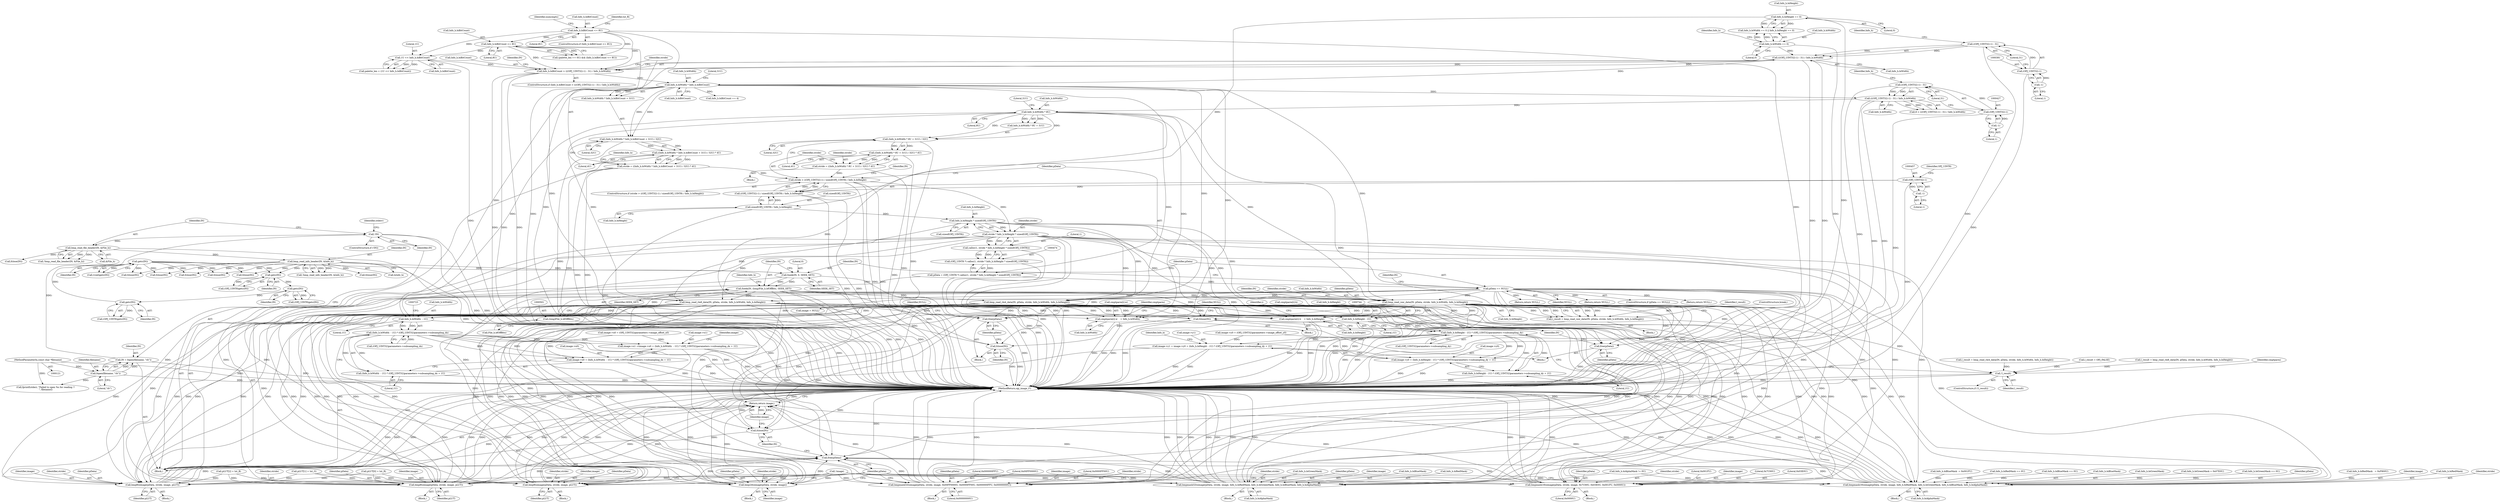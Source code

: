 digraph "0_openjpeg_da940424816e11d624362ce080bc026adffa26e8@API" {
"1000515" [label="(Call,bmp_read_raw_data(IN, pData, stride, Info_h.biWidth, Info_h.biHeight))"];
"1000498" [label="(Call,fseek(IN, (long)File_h.bfOffBits, SEEK_SET))"];
"1000494" [label="(Call,fseek(IN, 0, SEEK_SET))"];
"1000311" [label="(Call,getc(IN))"];
"1000307" [label="(Call,getc(IN))"];
"1000299" [label="(Call,getc(IN))"];
"1000291" [label="(Call,getc(IN))"];
"1000195" [label="(Call,bmp_read_info_header(IN, &Info_h))"];
"1000184" [label="(Call,bmp_read_file_header(IN, &File_h))"];
"1000173" [label="(Call,!IN)"];
"1000167" [label="(Call,IN = fopen(filename, \"rb\"))"];
"1000169" [label="(Call,fopen(filename, \"rb\"))"];
"1000122" [label="(MethodParameterIn,const char *filename)"];
"1000500" [label="(Call,(long)File_h.bfOffBits)"];
"1000486" [label="(Call,pData == NULL)"];
"1000471" [label="(Call,pData = (OPJ_UINT8 *) calloc(1, stride * Info_h.biHeight * sizeof(OPJ_UINT8)))"];
"1000473" [label="(Call,(OPJ_UINT8 *) calloc(1, stride * Info_h.biHeight * sizeof(OPJ_UINT8)))"];
"1000475" [label="(Call,calloc(1, stride * Info_h.biHeight * sizeof(OPJ_UINT8)))"];
"1000477" [label="(Call,stride * Info_h.biHeight * sizeof(OPJ_UINT8))"];
"1000453" [label="(Call,stride > ((OPJ_UINT32)-1) / sizeof(OPJ_UINT8) / Info_h.biHeight)"];
"1000393" [label="(Call,stride = ((Info_h.biWidth * Info_h.biBitCount + 31U) / 32U) * 4U)"];
"1000395" [label="(Call,((Info_h.biWidth * Info_h.biBitCount + 31U) / 32U) * 4U)"];
"1000396" [label="(Call,(Info_h.biWidth * Info_h.biBitCount + 31U) / 32U)"];
"1000398" [label="(Call,Info_h.biWidth * Info_h.biBitCount)"];
"1000378" [label="(Call,(((OPJ_UINT32)-1) - 31) / Info_h.biWidth)"];
"1000379" [label="(Call,((OPJ_UINT32)-1) - 31)"];
"1000380" [label="(Call,(OPJ_UINT32)-1)"];
"1000382" [label="(Call,-1)"];
"1000358" [label="(Call,Info_h.biWidth == 0)"];
"1000374" [label="(Call,Info_h.biBitCount > (((OPJ_UINT32)-1) - 31) / Info_h.biWidth)"];
"1000253" [label="(Call,1U << Info_h.biBitCount)"];
"1000205" [label="(Call,Info_h.biBitCount <= 8U)"];
"1000245" [label="(Call,Info_h.biBitCount <= 8U)"];
"1000439" [label="(Call,stride = ((Info_h.biWidth * 8U + 31U) / 32U) * 4U)"];
"1000441" [label="(Call,((Info_h.biWidth * 8U + 31U) / 32U) * 4U)"];
"1000442" [label="(Call,(Info_h.biWidth * 8U + 31U) / 32U)"];
"1000444" [label="(Call,Info_h.biWidth * 8U)"];
"1000424" [label="(Call,(((OPJ_UINT32)-1) - 31) / Info_h.biWidth)"];
"1000425" [label="(Call,((OPJ_UINT32)-1) - 31)"];
"1000426" [label="(Call,(OPJ_UINT32)-1)"];
"1000428" [label="(Call,-1)"];
"1000455" [label="(Call,((OPJ_UINT32)-1) / sizeof(OPJ_UINT8) / Info_h.biHeight)"];
"1000456" [label="(Call,(OPJ_UINT32)-1)"];
"1000458" [label="(Call,-1)"];
"1000460" [label="(Call,sizeof(OPJ_UINT8) / Info_h.biHeight)"];
"1000363" [label="(Call,Info_h.biHeight == 0)"];
"1000479" [label="(Call,Info_h.biHeight * sizeof(OPJ_UINT8))"];
"1000513" [label="(Call,l_result = bmp_read_raw_data(IN, pData, stride, Info_h.biWidth, Info_h.biHeight))"];
"1000563" [label="(Call,!l_result)"];
"1000566" [label="(Call,free(pData))"];
"1000568" [label="(Call,fclose(IN))"];
"1000633" [label="(Call,cmptparm[i].w    = Info_h.biWidth)"];
"1000642" [label="(Call,cmptparm[i].h    = Info_h.biHeight)"];
"1000669" [label="(Call,fclose(IN))"];
"1000671" [label="(Call,free(pData))"];
"1000717" [label="(Call,Info_h.biWidth  - 1U)"];
"1000716" [label="(Call,(Info_h.biWidth  - 1U) * (OPJ_UINT32)parameters->subsampling_dx)"];
"1000707" [label="(Call,image->x1 =\timage->x0 + (Info_h.biWidth  - 1U) * (OPJ_UINT32)parameters->subsampling_dx + 1U)"];
"1000711" [label="(Call,image->x0 + (Info_h.biWidth  - 1U) * (OPJ_UINT32)parameters->subsampling_dx + 1U)"];
"1000715" [label="(Call,(Info_h.biWidth  - 1U) * (OPJ_UINT32)parameters->subsampling_dx + 1U)"];
"1000738" [label="(Call,Info_h.biHeight - 1U)"];
"1000737" [label="(Call,(Info_h.biHeight - 1U) * (OPJ_UINT32)parameters->subsampling_dy)"];
"1000728" [label="(Call,image->y1 = image->y0 + (Info_h.biHeight - 1U) * (OPJ_UINT32)parameters->subsampling_dy + 1U)"];
"1000732" [label="(Call,image->y0 + (Info_h.biHeight - 1U) * (OPJ_UINT32)parameters->subsampling_dy + 1U)"];
"1000736" [label="(Call,(Info_h.biHeight - 1U) * (OPJ_UINT32)parameters->subsampling_dy + 1U)"];
"1000762" [label="(Call,bmp24toimage(pData, stride, image))"];
"1000974" [label="(Call,free(pData))"];
"1000978" [label="(Return,return image;)"];
"1000780" [label="(Call,bmp8toimage(pData, stride, image, pLUT))"];
"1000799" [label="(Call,bmp8toimage(pData, stride, image, pLUT))"];
"1000818" [label="(Call,bmp8toimage(pData, stride, image, pLUT))"];
"1000837" [label="(Call,bmpmask32toimage(pData, stride, image, 0x00FF0000U, 0x0000FF00U, 0x000000FFU, 0x00000000U))"];
"1000859" [label="(Call,bmpmask32toimage(pData, stride, image, Info_h.biRedMask, Info_h.biGreenMask, Info_h.biBlueMask, Info_h.biAlphaMask))"];
"1000889" [label="(Call,bmpmask16toimage(pData, stride, image, 0x7C00U, 0x03E0U, 0x001FU, 0x0000U))"];
"1000945" [label="(Call,bmpmask16toimage(pData, stride, image, Info_h.biRedMask, Info_h.biGreenMask, Info_h.biBlueMask, Info_h.biAlphaMask))"];
"1000976" [label="(Call,fclose(IN))"];
"1000779" [label="(Block,)"];
"1000183" [label="(Call,!bmp_read_file_header(IN, &File_h))"];
"1000742" [label="(Literal,1U)"];
"1000172" [label="(ControlStructure,if (!IN))"];
"1000174" [label="(Identifier,IN)"];
"1000645" [label="(Identifier,cmptparm)"];
"1000309" [label="(Call,(void)getc(IN))"];
"1000568" [label="(Call,fclose(IN))"];
"1000194" [label="(Call,!bmp_read_info_header(IN, &Info_h))"];
"1000412" [label="(Identifier,Info_h)"];
"1000780" [label="(Call,bmp8toimage(pData, stride, image, pLUT))"];
"1000369" [label="(Call,fclose(IN))"];
"1000255" [label="(Call,Info_h.biBitCount)"];
"1000339" [label="(Identifier,numcmpts)"];
"1000541" [label="(Call,l_result = bmp_read_rle4_data(IN, pData, stride, Info_h.biWidth, Info_h.biHeight))"];
"1000977" [label="(Identifier,IN)"];
"1000913" [label="(Call,Info_h.biRedMask == 0U)"];
"1000307" [label="(Call,getc(IN))"];
"1000246" [label="(Call,Info_h.biBitCount)"];
"1000499" [label="(Identifier,IN)"];
"1000732" [label="(Call,image->y0 + (Info_h.biHeight - 1U) * (OPJ_UINT32)parameters->subsampling_dy + 1U)"];
"1000728" [label="(Call,image->y1 = image->y0 + (Info_h.biHeight - 1U) * (OPJ_UINT32)parameters->subsampling_dy + 1U)"];
"1000495" [label="(Identifier,IN)"];
"1000448" [label="(Literal,8U)"];
"1000488" [label="(Identifier,NULL)"];
"1000782" [label="(Identifier,stride)"];
"1000406" [label="(Literal,32U)"];
"1000801" [label="(Identifier,stride)"];
"1000563" [label="(Call,!l_result)"];
"1000515" [label="(Call,bmp_read_raw_data(IN, pData, stride, Info_h.biWidth, Info_h.biHeight))"];
"1000890" [label="(Identifier,pData)"];
"1000924" [label="(Call,Info_h.biBlueMask == 0U)"];
"1000386" [label="(Identifier,Info_h)"];
"1000168" [label="(Identifier,IN)"];
"1000858" [label="(Block,)"];
"1000444" [label="(Call,Info_h.biWidth * 8U)"];
"1000711" [label="(Call,image->x0 + (Info_h.biWidth  - 1U) * (OPJ_UINT32)parameters->subsampling_dx + 1U)"];
"1000910" [label="(Block,)"];
"1000861" [label="(Identifier,stride)"];
"1000462" [label="(Identifier,OPJ_UINT8)"];
"1000443" [label="(Call,Info_h.biWidth * 8U + 31U)"];
"1000186" [label="(Call,&File_h)"];
"1000689" [label="(Call,image->x0 = (OPJ_UINT32)parameters->image_offset_x0)"];
"1000176" [label="(Call,fprintf(stderr, \"Failed to open %s for reading !!\n\", filename))"];
"1000359" [label="(Call,Info_h.biWidth)"];
"1000838" [label="(Identifier,pData)"];
"1000570" [label="(Return,return NULL;)"];
"1000836" [label="(Block,)"];
"1000753" [label="(Identifier,Info_h)"];
"1000367" [label="(Literal,0)"];
"1000955" [label="(Call,Info_h.biBlueMask)"];
"1000974" [label="(Call,free(pData))"];
"1000196" [label="(Identifier,IN)"];
"1000249" [label="(Literal,8U)"];
"1000467" [label="(Call,fclose(IN))"];
"1000566" [label="(Call,free(pData))"];
"1000124" [label="(Block,)"];
"1000891" [label="(Identifier,stride)"];
"1000430" [label="(Literal,31)"];
"1000707" [label="(Call,image->x1 =\timage->x0 + (Info_h.biWidth  - 1U) * (OPJ_UINT32)parameters->subsampling_dx + 1U)"];
"1000442" [label="(Call,(Info_h.biWidth * 8U + 31U) / 32U)"];
"1000424" [label="(Call,(((OPJ_UINT32)-1) - 31) / Info_h.biWidth)"];
"1000762" [label="(Call,bmp24toimage(pData, stride, image))"];
"1000397" [label="(Call,Info_h.biWidth * Info_h.biBitCount + 31U)"];
"1000456" [label="(Call,(OPJ_UINT32)-1)"];
"1000818" [label="(Call,bmp8toimage(pData, stride, image, pLUT))"];
"1000761" [label="(Block,)"];
"1000571" [label="(Identifier,NULL)"];
"1000516" [label="(Identifier,IN)"];
"1000384" [label="(Literal,31)"];
"1000952" [label="(Call,Info_h.biGreenMask)"];
"1000440" [label="(Identifier,stride)"];
"1000718" [label="(Call,Info_h.biWidth)"];
"1000200" [label="(Call,fclose(IN))"];
"1000975" [label="(Identifier,pData)"];
"1000562" [label="(ControlStructure,if (!l_result))"];
"1000410" [label="(Call,Info_h.biBitCount == 4)"];
"1000508" [label="(Identifier,Info_h)"];
"1000122" [label="(MethodParameterIn,const char *filename)"];
"1000483" [label="(Call,sizeof(OPJ_UINT8))"];
"1000477" [label="(Call,stride * Info_h.biHeight * sizeof(OPJ_UINT8))"];
"1000748" [label="(Literal,1U)"];
"1000522" [label="(Call,Info_h.biHeight)"];
"1000197" [label="(Call,&Info_h)"];
"1000965" [label="(Call,image = NULL)"];
"1000666" [label="(Call,!image)"];
"1000379" [label="(Call,((OPJ_UINT32)-1) - 31)"];
"1000945" [label="(Call,bmpmask16toimage(pData, stride, image, Info_h.biRedMask, Info_h.biGreenMask, Info_h.biBlueMask, Info_h.biAlphaMask))"];
"1000491" [label="(Identifier,IN)"];
"1000980" [label="(MethodReturn,opj_image_t*)"];
"1000472" [label="(Identifier,pData)"];
"1000494" [label="(Call,fseek(IN, 0, SEEK_SET))"];
"1000312" [label="(Identifier,IN)"];
"1000478" [label="(Identifier,stride)"];
"1000452" [label="(ControlStructure,if (stride > ((OPJ_UINT32)-1) / sizeof(OPJ_UINT8) / Info_h.biHeight))"];
"1000518" [label="(Identifier,stride)"];
"1000171" [label="(Literal,\"rb\")"];
"1000380" [label="(Call,(OPJ_UINT32)-1)"];
"1000363" [label="(Call,Info_h.biHeight == 0)"];
"1000162" [label="(Call,pLUT[2] = lut_B)"];
"1000519" [label="(Call,Info_h.biWidth)"];
"1000485" [label="(ControlStructure,if (pData == NULL))"];
"1000866" [label="(Call,Info_h.biGreenMask)"];
"1000502" [label="(Call,File_h.bfOffBits)"];
"1000935" [label="(Call,Info_h.biGreenMask = 0x07E0U)"];
"1000783" [label="(Identifier,image)"];
"1000375" [label="(Call,Info_h.biBitCount)"];
"1000958" [label="(Call,Info_h.biAlphaMask)"];
"1000729" [label="(Call,image->y1)"];
"1000860" [label="(Identifier,pData)"];
"1000390" [label="(Identifier,IN)"];
"1000396" [label="(Call,(Info_h.biWidth * Info_h.biBitCount + 31U) / 32U)"];
"1000206" [label="(Call,Info_h.biBitCount)"];
"1000784" [label="(Identifier,pLUT)"];
"1000393" [label="(Call,stride = ((Info_h.biWidth * Info_h.biBitCount + 31U) / 32U) * 4U)"];
"1000821" [label="(Identifier,image)"];
"1000455" [label="(Call,((OPJ_UINT32)-1) / sizeof(OPJ_UINT8) / Info_h.biHeight)"];
"1000844" [label="(Literal,0x00000000U)"];
"1000460" [label="(Call,sizeof(OPJ_UINT8) / Info_h.biHeight)"];
"1000588" [label="(Identifier,i)"];
"1000896" [label="(Literal,0x0000U)"];
"1000475" [label="(Call,calloc(1, stride * Info_h.biHeight * sizeof(OPJ_UINT8)))"];
"1000919" [label="(Call,Info_h.biGreenMask == 0U)"];
"1000451" [label="(Literal,4U)"];
"1000716" [label="(Call,(Info_h.biWidth  - 1U) * (OPJ_UINT32)parameters->subsampling_dx)"];
"1000764" [label="(Identifier,stride)"];
"1000736" [label="(Call,(Info_h.biHeight - 1U) * (OPJ_UINT32)parameters->subsampling_dy + 1U)"];
"1000487" [label="(Identifier,pData)"];
"1000765" [label="(Identifier,image)"];
"1000402" [label="(Call,Info_h.biBitCount)"];
"1000479" [label="(Call,Info_h.biHeight * sizeof(OPJ_UINT8))"];
"1000374" [label="(Call,Info_h.biBitCount > (((OPJ_UINT32)-1) - 31) / Info_h.biWidth)"];
"1000589" [label="(Block,)"];
"1000843" [label="(Literal,0x000000FFU)"];
"1000862" [label="(Identifier,image)"];
"1000292" [label="(Identifier,IN)"];
"1000895" [label="(Literal,0x001FU)"];
"1000445" [label="(Call,Info_h.biWidth)"];
"1000480" [label="(Call,Info_h.biHeight)"];
"1000672" [label="(Identifier,pData)"];
"1000841" [label="(Literal,0x00FF0000U)"];
"1000169" [label="(Call,fopen(filename, \"rb\"))"];
"1000394" [label="(Identifier,stride)"];
"1000185" [label="(Identifier,IN)"];
"1000840" [label="(Identifier,image)"];
"1000763" [label="(Identifier,pData)"];
"1000431" [label="(Call,Info_h.biWidth)"];
"1000708" [label="(Call,image->x1)"];
"1000435" [label="(Call,fclose(IN))"];
"1000498" [label="(Call,fseek(IN, (long)File_h.bfOffBits, SEEK_SET))"];
"1000803" [label="(Identifier,pLUT)"];
"1000820" [label="(Identifier,stride)"];
"1000289" [label="(Call,(OPJ_UINT8)getc(IN))"];
"1000373" [label="(ControlStructure,if (Info_h.biBitCount > (((OPJ_UINT32)-1) - 31) / Info_h.biWidth))"];
"1000733" [label="(Call,image->y0)"];
"1000500" [label="(Call,(long)File_h.bfOffBits)"];
"1000425" [label="(Call,((OPJ_UINT32)-1) - 31)"];
"1000426" [label="(Call,(OPJ_UINT32)-1)"];
"1000458" [label="(Call,-1)"];
"1000205" [label="(Call,Info_h.biBitCount <= 8U)"];
"1000668" [label="(Block,)"];
"1000441" [label="(Call,((Info_h.biWidth * 8U + 31U) / 32U) * 4U)"];
"1000639" [label="(Call,Info_h.biWidth)"];
"1000892" [label="(Identifier,image)"];
"1000869" [label="(Call,Info_h.biBlueMask)"];
"1000449" [label="(Literal,31U)"];
"1000177" [label="(Identifier,stderr)"];
"1000737" [label="(Call,(Info_h.biHeight - 1U) * (OPJ_UINT32)parameters->subsampling_dy)"];
"1000529" [label="(Call,bmp_read_rle8_data(IN, pData, stride, Info_h.biWidth, Info_h.biHeight))"];
"1000670" [label="(Identifier,IN)"];
"1000802" [label="(Identifier,image)"];
"1000819" [label="(Identifier,pData)"];
"1000669" [label="(Call,fclose(IN))"];
"1000564" [label="(Identifier,l_result)"];
"1000514" [label="(Identifier,l_result)"];
"1000946" [label="(Identifier,pData)"];
"1000195" [label="(Call,bmp_read_info_header(IN, &Info_h))"];
"1000505" [label="(Identifier,SEEK_SET)"];
"1000429" [label="(Literal,1)"];
"1000888" [label="(Block,)"];
"1000799" [label="(Call,bmp8toimage(pData, stride, image, pLUT))"];
"1000378" [label="(Call,(((OPJ_UINT32)-1) - 31) / Info_h.biWidth)"];
"1000241" [label="(Call,(palette_len == 0U) && (Info_h.biBitCount <= 8U))"];
"1000476" [label="(Literal,1)"];
"1000428" [label="(Call,-1)"];
"1000712" [label="(Call,image->x0)"];
"1000405" [label="(Literal,31U)"];
"1000253" [label="(Call,1U << Info_h.biBitCount)"];
"1000800" [label="(Identifier,pData)"];
"1000721" [label="(Literal,1U)"];
"1000842" [label="(Literal,0x0000FF00U)"];
"1000674" [label="(Identifier,NULL)"];
"1000930" [label="(Call,Info_h.biRedMask   = 0xF800U)"];
"1000633" [label="(Call,cmptparm[i].w    = Info_h.biWidth)"];
"1000517" [label="(Identifier,pData)"];
"1000245" [label="(Call,Info_h.biBitCount <= 8U)"];
"1000673" [label="(Return,return NULL;)"];
"1000357" [label="(Call,Info_h.biWidth == 0 || Info_h.biHeight == 0)"];
"1000308" [label="(Identifier,IN)"];
"1000170" [label="(Identifier,filename)"];
"1000299" [label="(Call,getc(IN))"];
"1000450" [label="(Literal,32U)"];
"1000822" [label="(Identifier,pLUT)"];
"1000157" [label="(Call,pLUT[1] = lut_G)"];
"1000859" [label="(Call,bmpmask32toimage(pData, stride, image, Info_h.biRedMask, Info_h.biGreenMask, Info_h.biBlueMask, Info_h.biAlphaMask))"];
"1000297" [label="(Call,(OPJ_UINT8)getc(IN))"];
"1000439" [label="(Call,stride = ((Info_h.biWidth * 8U + 31U) / 32U) * 4U)"];
"1000717" [label="(Call,Info_h.biWidth  - 1U)"];
"1000698" [label="(Call,image->y0 = (OPJ_UINT32)parameters->image_offset_y0)"];
"1000492" [label="(Return,return NULL;)"];
"1000463" [label="(Call,Info_h.biHeight)"];
"1000722" [label="(Call,(OPJ_UINT32)parameters->subsampling_dx)"];
"1000209" [label="(Literal,8U)"];
"1000525" [label="(ControlStructure,break;)"];
"1000727" [label="(Literal,1U)"];
"1000311" [label="(Call,getc(IN))"];
"1000382" [label="(Call,-1)"];
"1000558" [label="(Call,l_result = OPJ_FALSE)"];
"1000642" [label="(Call,cmptparm[i].h    = Info_h.biHeight)"];
"1000738" [label="(Call,Info_h.biHeight - 1U)"];
"1000291" [label="(Call,getc(IN))"];
"1000893" [label="(Literal,0x7C00U)"];
"1000543" [label="(Call,bmp_read_rle4_data(IN, pData, stride, Info_h.biWidth, Info_h.biHeight))"];
"1000468" [label="(Identifier,IN)"];
"1000422" [label="(Call,8 > (((OPJ_UINT32)-1) - 31) / Info_h.biWidth)"];
"1000527" [label="(Call,l_result = bmp_read_rle8_data(IN, pData, stride, Info_h.biWidth, Info_h.biHeight))"];
"1000398" [label="(Call,Info_h.biWidth * Info_h.biBitCount)"];
"1000978" [label="(Return,return image;)"];
"1000743" [label="(Call,(OPJ_UINT32)parameters->subsampling_dy)"];
"1000364" [label="(Call,Info_h.biHeight)"];
"1000565" [label="(Block,)"];
"1000817" [label="(Block,)"];
"1000948" [label="(Identifier,image)"];
"1000569" [label="(Identifier,IN)"];
"1000471" [label="(Call,pData = (OPJ_UINT8 *) calloc(1, stride * Info_h.biHeight * sizeof(OPJ_UINT8)))"];
"1000407" [label="(Literal,4U)"];
"1000383" [label="(Literal,1)"];
"1000839" [label="(Identifier,stride)"];
"1000949" [label="(Call,Info_h.biRedMask)"];
"1000214" [label="(Identifier,lut_R)"];
"1000348" [label="(Call,Info_h.biAlphaMask != 0U)"];
"1000454" [label="(Identifier,stride)"];
"1000567" [label="(Identifier,pData)"];
"1000715" [label="(Call,(Info_h.biWidth  - 1U) * (OPJ_UINT32)parameters->subsampling_dx + 1U)"];
"1000513" [label="(Call,l_result = bmp_read_raw_data(IN, pData, stride, Info_h.biWidth, Info_h.biHeight))"];
"1000575" [label="(Identifier,cmptparm)"];
"1000251" [label="(Call,palette_len = (1U << Info_h.biBitCount))"];
"1000254" [label="(Literal,1U)"];
"1000798" [label="(Block,)"];
"1000634" [label="(Call,cmptparm[i].w)"];
"1000432" [label="(Identifier,Info_h)"];
"1000459" [label="(Literal,1)"];
"1000496" [label="(Literal,0)"];
"1000894" [label="(Literal,0x03E0U)"];
"1000453" [label="(Call,stride > ((OPJ_UINT32)-1) / sizeof(OPJ_UINT8) / Info_h.biHeight)"];
"1000399" [label="(Call,Info_h.biWidth)"];
"1000486" [label="(Call,pData == NULL)"];
"1000189" [label="(Call,fclose(IN))"];
"1000362" [label="(Literal,0)"];
"1000979" [label="(Identifier,image)"];
"1000420" [label="(Block,)"];
"1000781" [label="(Identifier,pData)"];
"1000497" [label="(Identifier,SEEK_SET)"];
"1000385" [label="(Call,Info_h.biWidth)"];
"1000173" [label="(Call,!IN)"];
"1000152" [label="(Call,pLUT[0] = lut_R)"];
"1000490" [label="(Call,fclose(IN))"];
"1000643" [label="(Call,cmptparm[i].h)"];
"1000872" [label="(Call,Info_h.biAlphaMask)"];
"1000889" [label="(Call,bmpmask16toimage(pData, stride, image, 0x7C00U, 0x03E0U, 0x001FU, 0x0000U))"];
"1000358" [label="(Call,Info_h.biWidth == 0)"];
"1000305" [label="(Call,(OPJ_UINT8)getc(IN))"];
"1000837" [label="(Call,bmpmask32toimage(pData, stride, image, 0x00FF0000U, 0x0000FF00U, 0x000000FFU, 0x00000000U))"];
"1000300" [label="(Identifier,IN)"];
"1000648" [label="(Call,Info_h.biHeight)"];
"1000739" [label="(Call,Info_h.biHeight)"];
"1000671" [label="(Call,free(pData))"];
"1000947" [label="(Identifier,stride)"];
"1000730" [label="(Identifier,image)"];
"1000940" [label="(Call,Info_h.biBlueMask  = 0x001FU)"];
"1000389" [label="(Call,fclose(IN))"];
"1000473" [label="(Call,(OPJ_UINT8 *) calloc(1, stride * Info_h.biHeight * sizeof(OPJ_UINT8)))"];
"1000510" [label="(Block,)"];
"1000863" [label="(Call,Info_h.biRedMask)"];
"1000461" [label="(Call,sizeof(OPJ_UINT8))"];
"1000976" [label="(Call,fclose(IN))"];
"1000365" [label="(Identifier,Info_h)"];
"1000204" [label="(ControlStructure,if (Info_h.biBitCount <= 8U))"];
"1000167" [label="(Call,IN = fopen(filename, \"rb\"))"];
"1000395" [label="(Call,((Info_h.biWidth * Info_h.biBitCount + 31U) / 32U) * 4U)"];
"1000184" [label="(Call,bmp_read_file_header(IN, &File_h))"];
"1000515" -> "1000513"  [label="AST: "];
"1000515" -> "1000522"  [label="CFG: "];
"1000516" -> "1000515"  [label="AST: "];
"1000517" -> "1000515"  [label="AST: "];
"1000518" -> "1000515"  [label="AST: "];
"1000519" -> "1000515"  [label="AST: "];
"1000522" -> "1000515"  [label="AST: "];
"1000513" -> "1000515"  [label="CFG: "];
"1000515" -> "1000980"  [label="DDG: "];
"1000515" -> "1000980"  [label="DDG: "];
"1000515" -> "1000980"  [label="DDG: "];
"1000515" -> "1000513"  [label="DDG: "];
"1000515" -> "1000513"  [label="DDG: "];
"1000515" -> "1000513"  [label="DDG: "];
"1000515" -> "1000513"  [label="DDG: "];
"1000515" -> "1000513"  [label="DDG: "];
"1000498" -> "1000515"  [label="DDG: "];
"1000486" -> "1000515"  [label="DDG: "];
"1000477" -> "1000515"  [label="DDG: "];
"1000444" -> "1000515"  [label="DDG: "];
"1000398" -> "1000515"  [label="DDG: "];
"1000479" -> "1000515"  [label="DDG: "];
"1000515" -> "1000566"  [label="DDG: "];
"1000515" -> "1000568"  [label="DDG: "];
"1000515" -> "1000633"  [label="DDG: "];
"1000515" -> "1000642"  [label="DDG: "];
"1000515" -> "1000669"  [label="DDG: "];
"1000515" -> "1000671"  [label="DDG: "];
"1000515" -> "1000717"  [label="DDG: "];
"1000515" -> "1000738"  [label="DDG: "];
"1000515" -> "1000762"  [label="DDG: "];
"1000515" -> "1000762"  [label="DDG: "];
"1000515" -> "1000780"  [label="DDG: "];
"1000515" -> "1000780"  [label="DDG: "];
"1000515" -> "1000799"  [label="DDG: "];
"1000515" -> "1000799"  [label="DDG: "];
"1000515" -> "1000818"  [label="DDG: "];
"1000515" -> "1000818"  [label="DDG: "];
"1000515" -> "1000837"  [label="DDG: "];
"1000515" -> "1000837"  [label="DDG: "];
"1000515" -> "1000859"  [label="DDG: "];
"1000515" -> "1000859"  [label="DDG: "];
"1000515" -> "1000889"  [label="DDG: "];
"1000515" -> "1000889"  [label="DDG: "];
"1000515" -> "1000945"  [label="DDG: "];
"1000515" -> "1000945"  [label="DDG: "];
"1000515" -> "1000974"  [label="DDG: "];
"1000515" -> "1000976"  [label="DDG: "];
"1000498" -> "1000124"  [label="AST: "];
"1000498" -> "1000505"  [label="CFG: "];
"1000499" -> "1000498"  [label="AST: "];
"1000500" -> "1000498"  [label="AST: "];
"1000505" -> "1000498"  [label="AST: "];
"1000508" -> "1000498"  [label="CFG: "];
"1000498" -> "1000980"  [label="DDG: "];
"1000498" -> "1000980"  [label="DDG: "];
"1000498" -> "1000980"  [label="DDG: "];
"1000494" -> "1000498"  [label="DDG: "];
"1000494" -> "1000498"  [label="DDG: "];
"1000500" -> "1000498"  [label="DDG: "];
"1000498" -> "1000529"  [label="DDG: "];
"1000498" -> "1000543"  [label="DDG: "];
"1000498" -> "1000568"  [label="DDG: "];
"1000498" -> "1000669"  [label="DDG: "];
"1000498" -> "1000976"  [label="DDG: "];
"1000494" -> "1000124"  [label="AST: "];
"1000494" -> "1000497"  [label="CFG: "];
"1000495" -> "1000494"  [label="AST: "];
"1000496" -> "1000494"  [label="AST: "];
"1000497" -> "1000494"  [label="AST: "];
"1000499" -> "1000494"  [label="CFG: "];
"1000494" -> "1000980"  [label="DDG: "];
"1000311" -> "1000494"  [label="DDG: "];
"1000195" -> "1000494"  [label="DDG: "];
"1000311" -> "1000309"  [label="AST: "];
"1000311" -> "1000312"  [label="CFG: "];
"1000312" -> "1000311"  [label="AST: "];
"1000309" -> "1000311"  [label="CFG: "];
"1000311" -> "1000291"  [label="DDG: "];
"1000311" -> "1000309"  [label="DDG: "];
"1000307" -> "1000311"  [label="DDG: "];
"1000311" -> "1000369"  [label="DDG: "];
"1000311" -> "1000389"  [label="DDG: "];
"1000311" -> "1000435"  [label="DDG: "];
"1000311" -> "1000467"  [label="DDG: "];
"1000311" -> "1000490"  [label="DDG: "];
"1000307" -> "1000305"  [label="AST: "];
"1000307" -> "1000308"  [label="CFG: "];
"1000308" -> "1000307"  [label="AST: "];
"1000305" -> "1000307"  [label="CFG: "];
"1000307" -> "1000305"  [label="DDG: "];
"1000299" -> "1000307"  [label="DDG: "];
"1000299" -> "1000297"  [label="AST: "];
"1000299" -> "1000300"  [label="CFG: "];
"1000300" -> "1000299"  [label="AST: "];
"1000297" -> "1000299"  [label="CFG: "];
"1000299" -> "1000297"  [label="DDG: "];
"1000291" -> "1000299"  [label="DDG: "];
"1000291" -> "1000289"  [label="AST: "];
"1000291" -> "1000292"  [label="CFG: "];
"1000292" -> "1000291"  [label="AST: "];
"1000289" -> "1000291"  [label="CFG: "];
"1000291" -> "1000289"  [label="DDG: "];
"1000195" -> "1000291"  [label="DDG: "];
"1000195" -> "1000194"  [label="AST: "];
"1000195" -> "1000197"  [label="CFG: "];
"1000196" -> "1000195"  [label="AST: "];
"1000197" -> "1000195"  [label="AST: "];
"1000194" -> "1000195"  [label="CFG: "];
"1000195" -> "1000980"  [label="DDG: "];
"1000195" -> "1000194"  [label="DDG: "];
"1000195" -> "1000194"  [label="DDG: "];
"1000184" -> "1000195"  [label="DDG: "];
"1000195" -> "1000200"  [label="DDG: "];
"1000195" -> "1000369"  [label="DDG: "];
"1000195" -> "1000389"  [label="DDG: "];
"1000195" -> "1000435"  [label="DDG: "];
"1000195" -> "1000467"  [label="DDG: "];
"1000195" -> "1000490"  [label="DDG: "];
"1000184" -> "1000183"  [label="AST: "];
"1000184" -> "1000186"  [label="CFG: "];
"1000185" -> "1000184"  [label="AST: "];
"1000186" -> "1000184"  [label="AST: "];
"1000183" -> "1000184"  [label="CFG: "];
"1000184" -> "1000980"  [label="DDG: "];
"1000184" -> "1000183"  [label="DDG: "];
"1000184" -> "1000183"  [label="DDG: "];
"1000173" -> "1000184"  [label="DDG: "];
"1000184" -> "1000189"  [label="DDG: "];
"1000173" -> "1000172"  [label="AST: "];
"1000173" -> "1000174"  [label="CFG: "];
"1000174" -> "1000173"  [label="AST: "];
"1000177" -> "1000173"  [label="CFG: "];
"1000185" -> "1000173"  [label="CFG: "];
"1000173" -> "1000980"  [label="DDG: "];
"1000173" -> "1000980"  [label="DDG: "];
"1000167" -> "1000173"  [label="DDG: "];
"1000167" -> "1000124"  [label="AST: "];
"1000167" -> "1000169"  [label="CFG: "];
"1000168" -> "1000167"  [label="AST: "];
"1000169" -> "1000167"  [label="AST: "];
"1000174" -> "1000167"  [label="CFG: "];
"1000167" -> "1000980"  [label="DDG: "];
"1000169" -> "1000167"  [label="DDG: "];
"1000169" -> "1000167"  [label="DDG: "];
"1000169" -> "1000171"  [label="CFG: "];
"1000170" -> "1000169"  [label="AST: "];
"1000171" -> "1000169"  [label="AST: "];
"1000169" -> "1000980"  [label="DDG: "];
"1000122" -> "1000169"  [label="DDG: "];
"1000169" -> "1000176"  [label="DDG: "];
"1000122" -> "1000121"  [label="AST: "];
"1000122" -> "1000980"  [label="DDG: "];
"1000122" -> "1000176"  [label="DDG: "];
"1000500" -> "1000502"  [label="CFG: "];
"1000501" -> "1000500"  [label="AST: "];
"1000502" -> "1000500"  [label="AST: "];
"1000505" -> "1000500"  [label="CFG: "];
"1000500" -> "1000980"  [label="DDG: "];
"1000486" -> "1000485"  [label="AST: "];
"1000486" -> "1000488"  [label="CFG: "];
"1000487" -> "1000486"  [label="AST: "];
"1000488" -> "1000486"  [label="AST: "];
"1000491" -> "1000486"  [label="CFG: "];
"1000495" -> "1000486"  [label="CFG: "];
"1000486" -> "1000980"  [label="DDG: "];
"1000486" -> "1000980"  [label="DDG: "];
"1000486" -> "1000980"  [label="DDG: "];
"1000471" -> "1000486"  [label="DDG: "];
"1000486" -> "1000492"  [label="DDG: "];
"1000486" -> "1000529"  [label="DDG: "];
"1000486" -> "1000543"  [label="DDG: "];
"1000486" -> "1000566"  [label="DDG: "];
"1000486" -> "1000570"  [label="DDG: "];
"1000486" -> "1000671"  [label="DDG: "];
"1000486" -> "1000673"  [label="DDG: "];
"1000486" -> "1000762"  [label="DDG: "];
"1000486" -> "1000780"  [label="DDG: "];
"1000486" -> "1000799"  [label="DDG: "];
"1000486" -> "1000818"  [label="DDG: "];
"1000486" -> "1000837"  [label="DDG: "];
"1000486" -> "1000859"  [label="DDG: "];
"1000486" -> "1000889"  [label="DDG: "];
"1000486" -> "1000945"  [label="DDG: "];
"1000486" -> "1000965"  [label="DDG: "];
"1000486" -> "1000974"  [label="DDG: "];
"1000471" -> "1000124"  [label="AST: "];
"1000471" -> "1000473"  [label="CFG: "];
"1000472" -> "1000471"  [label="AST: "];
"1000473" -> "1000471"  [label="AST: "];
"1000487" -> "1000471"  [label="CFG: "];
"1000471" -> "1000980"  [label="DDG: "];
"1000473" -> "1000471"  [label="DDG: "];
"1000473" -> "1000475"  [label="CFG: "];
"1000474" -> "1000473"  [label="AST: "];
"1000475" -> "1000473"  [label="AST: "];
"1000473" -> "1000980"  [label="DDG: "];
"1000475" -> "1000473"  [label="DDG: "];
"1000475" -> "1000473"  [label="DDG: "];
"1000475" -> "1000477"  [label="CFG: "];
"1000476" -> "1000475"  [label="AST: "];
"1000477" -> "1000475"  [label="AST: "];
"1000475" -> "1000980"  [label="DDG: "];
"1000477" -> "1000475"  [label="DDG: "];
"1000477" -> "1000475"  [label="DDG: "];
"1000477" -> "1000479"  [label="CFG: "];
"1000478" -> "1000477"  [label="AST: "];
"1000479" -> "1000477"  [label="AST: "];
"1000477" -> "1000980"  [label="DDG: "];
"1000477" -> "1000980"  [label="DDG: "];
"1000453" -> "1000477"  [label="DDG: "];
"1000479" -> "1000477"  [label="DDG: "];
"1000477" -> "1000529"  [label="DDG: "];
"1000477" -> "1000543"  [label="DDG: "];
"1000477" -> "1000762"  [label="DDG: "];
"1000477" -> "1000780"  [label="DDG: "];
"1000477" -> "1000799"  [label="DDG: "];
"1000477" -> "1000818"  [label="DDG: "];
"1000477" -> "1000837"  [label="DDG: "];
"1000477" -> "1000859"  [label="DDG: "];
"1000477" -> "1000889"  [label="DDG: "];
"1000477" -> "1000945"  [label="DDG: "];
"1000453" -> "1000452"  [label="AST: "];
"1000453" -> "1000455"  [label="CFG: "];
"1000454" -> "1000453"  [label="AST: "];
"1000455" -> "1000453"  [label="AST: "];
"1000468" -> "1000453"  [label="CFG: "];
"1000472" -> "1000453"  [label="CFG: "];
"1000453" -> "1000980"  [label="DDG: "];
"1000453" -> "1000980"  [label="DDG: "];
"1000453" -> "1000980"  [label="DDG: "];
"1000393" -> "1000453"  [label="DDG: "];
"1000439" -> "1000453"  [label="DDG: "];
"1000455" -> "1000453"  [label="DDG: "];
"1000455" -> "1000453"  [label="DDG: "];
"1000393" -> "1000124"  [label="AST: "];
"1000393" -> "1000395"  [label="CFG: "];
"1000394" -> "1000393"  [label="AST: "];
"1000395" -> "1000393"  [label="AST: "];
"1000412" -> "1000393"  [label="CFG: "];
"1000393" -> "1000980"  [label="DDG: "];
"1000393" -> "1000980"  [label="DDG: "];
"1000395" -> "1000393"  [label="DDG: "];
"1000395" -> "1000393"  [label="DDG: "];
"1000395" -> "1000407"  [label="CFG: "];
"1000396" -> "1000395"  [label="AST: "];
"1000407" -> "1000395"  [label="AST: "];
"1000395" -> "1000980"  [label="DDG: "];
"1000396" -> "1000395"  [label="DDG: "];
"1000396" -> "1000395"  [label="DDG: "];
"1000396" -> "1000406"  [label="CFG: "];
"1000397" -> "1000396"  [label="AST: "];
"1000406" -> "1000396"  [label="AST: "];
"1000407" -> "1000396"  [label="CFG: "];
"1000396" -> "1000980"  [label="DDG: "];
"1000398" -> "1000396"  [label="DDG: "];
"1000398" -> "1000396"  [label="DDG: "];
"1000398" -> "1000397"  [label="AST: "];
"1000398" -> "1000402"  [label="CFG: "];
"1000399" -> "1000398"  [label="AST: "];
"1000402" -> "1000398"  [label="AST: "];
"1000405" -> "1000398"  [label="CFG: "];
"1000398" -> "1000980"  [label="DDG: "];
"1000398" -> "1000397"  [label="DDG: "];
"1000398" -> "1000397"  [label="DDG: "];
"1000378" -> "1000398"  [label="DDG: "];
"1000374" -> "1000398"  [label="DDG: "];
"1000398" -> "1000410"  [label="DDG: "];
"1000398" -> "1000424"  [label="DDG: "];
"1000398" -> "1000529"  [label="DDG: "];
"1000398" -> "1000543"  [label="DDG: "];
"1000398" -> "1000633"  [label="DDG: "];
"1000398" -> "1000717"  [label="DDG: "];
"1000378" -> "1000374"  [label="AST: "];
"1000378" -> "1000385"  [label="CFG: "];
"1000379" -> "1000378"  [label="AST: "];
"1000385" -> "1000378"  [label="AST: "];
"1000374" -> "1000378"  [label="CFG: "];
"1000378" -> "1000980"  [label="DDG: "];
"1000378" -> "1000980"  [label="DDG: "];
"1000378" -> "1000374"  [label="DDG: "];
"1000378" -> "1000374"  [label="DDG: "];
"1000379" -> "1000378"  [label="DDG: "];
"1000379" -> "1000378"  [label="DDG: "];
"1000358" -> "1000378"  [label="DDG: "];
"1000379" -> "1000384"  [label="CFG: "];
"1000380" -> "1000379"  [label="AST: "];
"1000384" -> "1000379"  [label="AST: "];
"1000386" -> "1000379"  [label="CFG: "];
"1000379" -> "1000980"  [label="DDG: "];
"1000380" -> "1000379"  [label="DDG: "];
"1000380" -> "1000382"  [label="CFG: "];
"1000381" -> "1000380"  [label="AST: "];
"1000382" -> "1000380"  [label="AST: "];
"1000384" -> "1000380"  [label="CFG: "];
"1000380" -> "1000980"  [label="DDG: "];
"1000382" -> "1000380"  [label="DDG: "];
"1000382" -> "1000383"  [label="CFG: "];
"1000383" -> "1000382"  [label="AST: "];
"1000358" -> "1000357"  [label="AST: "];
"1000358" -> "1000362"  [label="CFG: "];
"1000359" -> "1000358"  [label="AST: "];
"1000362" -> "1000358"  [label="AST: "];
"1000365" -> "1000358"  [label="CFG: "];
"1000357" -> "1000358"  [label="CFG: "];
"1000358" -> "1000980"  [label="DDG: "];
"1000358" -> "1000357"  [label="DDG: "];
"1000358" -> "1000357"  [label="DDG: "];
"1000374" -> "1000373"  [label="AST: "];
"1000375" -> "1000374"  [label="AST: "];
"1000390" -> "1000374"  [label="CFG: "];
"1000394" -> "1000374"  [label="CFG: "];
"1000374" -> "1000980"  [label="DDG: "];
"1000374" -> "1000980"  [label="DDG: "];
"1000374" -> "1000980"  [label="DDG: "];
"1000253" -> "1000374"  [label="DDG: "];
"1000205" -> "1000374"  [label="DDG: "];
"1000245" -> "1000374"  [label="DDG: "];
"1000253" -> "1000251"  [label="AST: "];
"1000253" -> "1000255"  [label="CFG: "];
"1000254" -> "1000253"  [label="AST: "];
"1000255" -> "1000253"  [label="AST: "];
"1000251" -> "1000253"  [label="CFG: "];
"1000253" -> "1000980"  [label="DDG: "];
"1000253" -> "1000251"  [label="DDG: "];
"1000253" -> "1000251"  [label="DDG: "];
"1000205" -> "1000253"  [label="DDG: "];
"1000245" -> "1000253"  [label="DDG: "];
"1000205" -> "1000204"  [label="AST: "];
"1000205" -> "1000209"  [label="CFG: "];
"1000206" -> "1000205"  [label="AST: "];
"1000209" -> "1000205"  [label="AST: "];
"1000214" -> "1000205"  [label="CFG: "];
"1000339" -> "1000205"  [label="CFG: "];
"1000205" -> "1000980"  [label="DDG: "];
"1000205" -> "1000980"  [label="DDG: "];
"1000205" -> "1000241"  [label="DDG: "];
"1000205" -> "1000245"  [label="DDG: "];
"1000245" -> "1000241"  [label="AST: "];
"1000245" -> "1000249"  [label="CFG: "];
"1000246" -> "1000245"  [label="AST: "];
"1000249" -> "1000245"  [label="AST: "];
"1000241" -> "1000245"  [label="CFG: "];
"1000245" -> "1000980"  [label="DDG: "];
"1000245" -> "1000241"  [label="DDG: "];
"1000245" -> "1000241"  [label="DDG: "];
"1000439" -> "1000420"  [label="AST: "];
"1000439" -> "1000441"  [label="CFG: "];
"1000440" -> "1000439"  [label="AST: "];
"1000441" -> "1000439"  [label="AST: "];
"1000454" -> "1000439"  [label="CFG: "];
"1000439" -> "1000980"  [label="DDG: "];
"1000441" -> "1000439"  [label="DDG: "];
"1000441" -> "1000439"  [label="DDG: "];
"1000441" -> "1000451"  [label="CFG: "];
"1000442" -> "1000441"  [label="AST: "];
"1000451" -> "1000441"  [label="AST: "];
"1000441" -> "1000980"  [label="DDG: "];
"1000442" -> "1000441"  [label="DDG: "];
"1000442" -> "1000441"  [label="DDG: "];
"1000442" -> "1000450"  [label="CFG: "];
"1000443" -> "1000442"  [label="AST: "];
"1000450" -> "1000442"  [label="AST: "];
"1000451" -> "1000442"  [label="CFG: "];
"1000442" -> "1000980"  [label="DDG: "];
"1000444" -> "1000442"  [label="DDG: "];
"1000444" -> "1000442"  [label="DDG: "];
"1000444" -> "1000443"  [label="AST: "];
"1000444" -> "1000448"  [label="CFG: "];
"1000445" -> "1000444"  [label="AST: "];
"1000448" -> "1000444"  [label="AST: "];
"1000449" -> "1000444"  [label="CFG: "];
"1000444" -> "1000980"  [label="DDG: "];
"1000444" -> "1000443"  [label="DDG: "];
"1000444" -> "1000443"  [label="DDG: "];
"1000424" -> "1000444"  [label="DDG: "];
"1000444" -> "1000529"  [label="DDG: "];
"1000444" -> "1000543"  [label="DDG: "];
"1000444" -> "1000633"  [label="DDG: "];
"1000444" -> "1000717"  [label="DDG: "];
"1000424" -> "1000422"  [label="AST: "];
"1000424" -> "1000431"  [label="CFG: "];
"1000425" -> "1000424"  [label="AST: "];
"1000431" -> "1000424"  [label="AST: "];
"1000422" -> "1000424"  [label="CFG: "];
"1000424" -> "1000980"  [label="DDG: "];
"1000424" -> "1000980"  [label="DDG: "];
"1000424" -> "1000422"  [label="DDG: "];
"1000424" -> "1000422"  [label="DDG: "];
"1000425" -> "1000424"  [label="DDG: "];
"1000425" -> "1000424"  [label="DDG: "];
"1000425" -> "1000430"  [label="CFG: "];
"1000426" -> "1000425"  [label="AST: "];
"1000430" -> "1000425"  [label="AST: "];
"1000432" -> "1000425"  [label="CFG: "];
"1000425" -> "1000980"  [label="DDG: "];
"1000426" -> "1000425"  [label="DDG: "];
"1000426" -> "1000428"  [label="CFG: "];
"1000427" -> "1000426"  [label="AST: "];
"1000428" -> "1000426"  [label="AST: "];
"1000430" -> "1000426"  [label="CFG: "];
"1000426" -> "1000980"  [label="DDG: "];
"1000428" -> "1000426"  [label="DDG: "];
"1000428" -> "1000429"  [label="CFG: "];
"1000429" -> "1000428"  [label="AST: "];
"1000455" -> "1000460"  [label="CFG: "];
"1000456" -> "1000455"  [label="AST: "];
"1000460" -> "1000455"  [label="AST: "];
"1000455" -> "1000980"  [label="DDG: "];
"1000455" -> "1000980"  [label="DDG: "];
"1000456" -> "1000455"  [label="DDG: "];
"1000460" -> "1000455"  [label="DDG: "];
"1000456" -> "1000458"  [label="CFG: "];
"1000457" -> "1000456"  [label="AST: "];
"1000458" -> "1000456"  [label="AST: "];
"1000462" -> "1000456"  [label="CFG: "];
"1000456" -> "1000980"  [label="DDG: "];
"1000458" -> "1000456"  [label="DDG: "];
"1000458" -> "1000459"  [label="CFG: "];
"1000459" -> "1000458"  [label="AST: "];
"1000460" -> "1000463"  [label="CFG: "];
"1000461" -> "1000460"  [label="AST: "];
"1000463" -> "1000460"  [label="AST: "];
"1000460" -> "1000980"  [label="DDG: "];
"1000363" -> "1000460"  [label="DDG: "];
"1000460" -> "1000479"  [label="DDG: "];
"1000363" -> "1000357"  [label="AST: "];
"1000363" -> "1000367"  [label="CFG: "];
"1000364" -> "1000363"  [label="AST: "];
"1000367" -> "1000363"  [label="AST: "];
"1000357" -> "1000363"  [label="CFG: "];
"1000363" -> "1000980"  [label="DDG: "];
"1000363" -> "1000357"  [label="DDG: "];
"1000363" -> "1000357"  [label="DDG: "];
"1000479" -> "1000483"  [label="CFG: "];
"1000480" -> "1000479"  [label="AST: "];
"1000483" -> "1000479"  [label="AST: "];
"1000479" -> "1000980"  [label="DDG: "];
"1000479" -> "1000529"  [label="DDG: "];
"1000479" -> "1000543"  [label="DDG: "];
"1000479" -> "1000642"  [label="DDG: "];
"1000479" -> "1000738"  [label="DDG: "];
"1000513" -> "1000510"  [label="AST: "];
"1000514" -> "1000513"  [label="AST: "];
"1000525" -> "1000513"  [label="CFG: "];
"1000513" -> "1000980"  [label="DDG: "];
"1000513" -> "1000563"  [label="DDG: "];
"1000563" -> "1000562"  [label="AST: "];
"1000563" -> "1000564"  [label="CFG: "];
"1000564" -> "1000563"  [label="AST: "];
"1000567" -> "1000563"  [label="CFG: "];
"1000575" -> "1000563"  [label="CFG: "];
"1000563" -> "1000980"  [label="DDG: "];
"1000563" -> "1000980"  [label="DDG: "];
"1000527" -> "1000563"  [label="DDG: "];
"1000558" -> "1000563"  [label="DDG: "];
"1000541" -> "1000563"  [label="DDG: "];
"1000566" -> "1000565"  [label="AST: "];
"1000566" -> "1000567"  [label="CFG: "];
"1000567" -> "1000566"  [label="AST: "];
"1000569" -> "1000566"  [label="CFG: "];
"1000566" -> "1000980"  [label="DDG: "];
"1000529" -> "1000566"  [label="DDG: "];
"1000543" -> "1000566"  [label="DDG: "];
"1000568" -> "1000565"  [label="AST: "];
"1000568" -> "1000569"  [label="CFG: "];
"1000569" -> "1000568"  [label="AST: "];
"1000571" -> "1000568"  [label="CFG: "];
"1000568" -> "1000980"  [label="DDG: "];
"1000568" -> "1000980"  [label="DDG: "];
"1000529" -> "1000568"  [label="DDG: "];
"1000543" -> "1000568"  [label="DDG: "];
"1000633" -> "1000589"  [label="AST: "];
"1000633" -> "1000639"  [label="CFG: "];
"1000634" -> "1000633"  [label="AST: "];
"1000639" -> "1000633"  [label="AST: "];
"1000645" -> "1000633"  [label="CFG: "];
"1000633" -> "1000980"  [label="DDG: "];
"1000633" -> "1000980"  [label="DDG: "];
"1000529" -> "1000633"  [label="DDG: "];
"1000543" -> "1000633"  [label="DDG: "];
"1000642" -> "1000589"  [label="AST: "];
"1000642" -> "1000648"  [label="CFG: "];
"1000643" -> "1000642"  [label="AST: "];
"1000648" -> "1000642"  [label="AST: "];
"1000588" -> "1000642"  [label="CFG: "];
"1000642" -> "1000980"  [label="DDG: "];
"1000642" -> "1000980"  [label="DDG: "];
"1000543" -> "1000642"  [label="DDG: "];
"1000529" -> "1000642"  [label="DDG: "];
"1000669" -> "1000668"  [label="AST: "];
"1000669" -> "1000670"  [label="CFG: "];
"1000670" -> "1000669"  [label="AST: "];
"1000672" -> "1000669"  [label="CFG: "];
"1000669" -> "1000980"  [label="DDG: "];
"1000669" -> "1000980"  [label="DDG: "];
"1000529" -> "1000669"  [label="DDG: "];
"1000543" -> "1000669"  [label="DDG: "];
"1000671" -> "1000668"  [label="AST: "];
"1000671" -> "1000672"  [label="CFG: "];
"1000672" -> "1000671"  [label="AST: "];
"1000674" -> "1000671"  [label="CFG: "];
"1000671" -> "1000980"  [label="DDG: "];
"1000529" -> "1000671"  [label="DDG: "];
"1000543" -> "1000671"  [label="DDG: "];
"1000717" -> "1000716"  [label="AST: "];
"1000717" -> "1000721"  [label="CFG: "];
"1000718" -> "1000717"  [label="AST: "];
"1000721" -> "1000717"  [label="AST: "];
"1000723" -> "1000717"  [label="CFG: "];
"1000717" -> "1000980"  [label="DDG: "];
"1000717" -> "1000716"  [label="DDG: "];
"1000717" -> "1000716"  [label="DDG: "];
"1000529" -> "1000717"  [label="DDG: "];
"1000543" -> "1000717"  [label="DDG: "];
"1000716" -> "1000715"  [label="AST: "];
"1000716" -> "1000722"  [label="CFG: "];
"1000722" -> "1000716"  [label="AST: "];
"1000727" -> "1000716"  [label="CFG: "];
"1000716" -> "1000980"  [label="DDG: "];
"1000716" -> "1000980"  [label="DDG: "];
"1000716" -> "1000707"  [label="DDG: "];
"1000716" -> "1000707"  [label="DDG: "];
"1000716" -> "1000711"  [label="DDG: "];
"1000716" -> "1000711"  [label="DDG: "];
"1000716" -> "1000715"  [label="DDG: "];
"1000716" -> "1000715"  [label="DDG: "];
"1000722" -> "1000716"  [label="DDG: "];
"1000707" -> "1000124"  [label="AST: "];
"1000707" -> "1000711"  [label="CFG: "];
"1000708" -> "1000707"  [label="AST: "];
"1000711" -> "1000707"  [label="AST: "];
"1000730" -> "1000707"  [label="CFG: "];
"1000707" -> "1000980"  [label="DDG: "];
"1000707" -> "1000980"  [label="DDG: "];
"1000689" -> "1000707"  [label="DDG: "];
"1000711" -> "1000715"  [label="CFG: "];
"1000712" -> "1000711"  [label="AST: "];
"1000715" -> "1000711"  [label="AST: "];
"1000711" -> "1000980"  [label="DDG: "];
"1000711" -> "1000980"  [label="DDG: "];
"1000689" -> "1000711"  [label="DDG: "];
"1000715" -> "1000727"  [label="CFG: "];
"1000727" -> "1000715"  [label="AST: "];
"1000715" -> "1000980"  [label="DDG: "];
"1000738" -> "1000737"  [label="AST: "];
"1000738" -> "1000742"  [label="CFG: "];
"1000739" -> "1000738"  [label="AST: "];
"1000742" -> "1000738"  [label="AST: "];
"1000744" -> "1000738"  [label="CFG: "];
"1000738" -> "1000980"  [label="DDG: "];
"1000738" -> "1000737"  [label="DDG: "];
"1000738" -> "1000737"  [label="DDG: "];
"1000543" -> "1000738"  [label="DDG: "];
"1000529" -> "1000738"  [label="DDG: "];
"1000737" -> "1000736"  [label="AST: "];
"1000737" -> "1000743"  [label="CFG: "];
"1000743" -> "1000737"  [label="AST: "];
"1000748" -> "1000737"  [label="CFG: "];
"1000737" -> "1000980"  [label="DDG: "];
"1000737" -> "1000980"  [label="DDG: "];
"1000737" -> "1000728"  [label="DDG: "];
"1000737" -> "1000728"  [label="DDG: "];
"1000737" -> "1000732"  [label="DDG: "];
"1000737" -> "1000732"  [label="DDG: "];
"1000737" -> "1000736"  [label="DDG: "];
"1000737" -> "1000736"  [label="DDG: "];
"1000743" -> "1000737"  [label="DDG: "];
"1000728" -> "1000124"  [label="AST: "];
"1000728" -> "1000732"  [label="CFG: "];
"1000729" -> "1000728"  [label="AST: "];
"1000732" -> "1000728"  [label="AST: "];
"1000753" -> "1000728"  [label="CFG: "];
"1000728" -> "1000980"  [label="DDG: "];
"1000728" -> "1000980"  [label="DDG: "];
"1000698" -> "1000728"  [label="DDG: "];
"1000732" -> "1000736"  [label="CFG: "];
"1000733" -> "1000732"  [label="AST: "];
"1000736" -> "1000732"  [label="AST: "];
"1000732" -> "1000980"  [label="DDG: "];
"1000732" -> "1000980"  [label="DDG: "];
"1000698" -> "1000732"  [label="DDG: "];
"1000736" -> "1000748"  [label="CFG: "];
"1000748" -> "1000736"  [label="AST: "];
"1000736" -> "1000980"  [label="DDG: "];
"1000762" -> "1000761"  [label="AST: "];
"1000762" -> "1000765"  [label="CFG: "];
"1000763" -> "1000762"  [label="AST: "];
"1000764" -> "1000762"  [label="AST: "];
"1000765" -> "1000762"  [label="AST: "];
"1000975" -> "1000762"  [label="CFG: "];
"1000762" -> "1000980"  [label="DDG: "];
"1000762" -> "1000980"  [label="DDG: "];
"1000762" -> "1000980"  [label="DDG: "];
"1000529" -> "1000762"  [label="DDG: "];
"1000529" -> "1000762"  [label="DDG: "];
"1000543" -> "1000762"  [label="DDG: "];
"1000543" -> "1000762"  [label="DDG: "];
"1000666" -> "1000762"  [label="DDG: "];
"1000762" -> "1000974"  [label="DDG: "];
"1000762" -> "1000978"  [label="DDG: "];
"1000974" -> "1000124"  [label="AST: "];
"1000974" -> "1000975"  [label="CFG: "];
"1000975" -> "1000974"  [label="AST: "];
"1000977" -> "1000974"  [label="CFG: "];
"1000974" -> "1000980"  [label="DDG: "];
"1000837" -> "1000974"  [label="DDG: "];
"1000780" -> "1000974"  [label="DDG: "];
"1000889" -> "1000974"  [label="DDG: "];
"1000799" -> "1000974"  [label="DDG: "];
"1000859" -> "1000974"  [label="DDG: "];
"1000543" -> "1000974"  [label="DDG: "];
"1000818" -> "1000974"  [label="DDG: "];
"1000945" -> "1000974"  [label="DDG: "];
"1000529" -> "1000974"  [label="DDG: "];
"1000978" -> "1000124"  [label="AST: "];
"1000978" -> "1000979"  [label="CFG: "];
"1000979" -> "1000978"  [label="AST: "];
"1000980" -> "1000978"  [label="CFG: "];
"1000978" -> "1000980"  [label="DDG: "];
"1000979" -> "1000978"  [label="DDG: "];
"1000780" -> "1000978"  [label="DDG: "];
"1000799" -> "1000978"  [label="DDG: "];
"1000889" -> "1000978"  [label="DDG: "];
"1000945" -> "1000978"  [label="DDG: "];
"1000965" -> "1000978"  [label="DDG: "];
"1000859" -> "1000978"  [label="DDG: "];
"1000837" -> "1000978"  [label="DDG: "];
"1000818" -> "1000978"  [label="DDG: "];
"1000780" -> "1000779"  [label="AST: "];
"1000780" -> "1000784"  [label="CFG: "];
"1000781" -> "1000780"  [label="AST: "];
"1000782" -> "1000780"  [label="AST: "];
"1000783" -> "1000780"  [label="AST: "];
"1000784" -> "1000780"  [label="AST: "];
"1000975" -> "1000780"  [label="CFG: "];
"1000780" -> "1000980"  [label="DDG: "];
"1000780" -> "1000980"  [label="DDG: "];
"1000780" -> "1000980"  [label="DDG: "];
"1000780" -> "1000980"  [label="DDG: "];
"1000529" -> "1000780"  [label="DDG: "];
"1000529" -> "1000780"  [label="DDG: "];
"1000543" -> "1000780"  [label="DDG: "];
"1000543" -> "1000780"  [label="DDG: "];
"1000666" -> "1000780"  [label="DDG: "];
"1000157" -> "1000780"  [label="DDG: "];
"1000152" -> "1000780"  [label="DDG: "];
"1000162" -> "1000780"  [label="DDG: "];
"1000799" -> "1000798"  [label="AST: "];
"1000799" -> "1000803"  [label="CFG: "];
"1000800" -> "1000799"  [label="AST: "];
"1000801" -> "1000799"  [label="AST: "];
"1000802" -> "1000799"  [label="AST: "];
"1000803" -> "1000799"  [label="AST: "];
"1000975" -> "1000799"  [label="CFG: "];
"1000799" -> "1000980"  [label="DDG: "];
"1000799" -> "1000980"  [label="DDG: "];
"1000799" -> "1000980"  [label="DDG: "];
"1000799" -> "1000980"  [label="DDG: "];
"1000529" -> "1000799"  [label="DDG: "];
"1000529" -> "1000799"  [label="DDG: "];
"1000543" -> "1000799"  [label="DDG: "];
"1000543" -> "1000799"  [label="DDG: "];
"1000666" -> "1000799"  [label="DDG: "];
"1000157" -> "1000799"  [label="DDG: "];
"1000152" -> "1000799"  [label="DDG: "];
"1000162" -> "1000799"  [label="DDG: "];
"1000818" -> "1000817"  [label="AST: "];
"1000818" -> "1000822"  [label="CFG: "];
"1000819" -> "1000818"  [label="AST: "];
"1000820" -> "1000818"  [label="AST: "];
"1000821" -> "1000818"  [label="AST: "];
"1000822" -> "1000818"  [label="AST: "];
"1000975" -> "1000818"  [label="CFG: "];
"1000818" -> "1000980"  [label="DDG: "];
"1000818" -> "1000980"  [label="DDG: "];
"1000818" -> "1000980"  [label="DDG: "];
"1000818" -> "1000980"  [label="DDG: "];
"1000529" -> "1000818"  [label="DDG: "];
"1000529" -> "1000818"  [label="DDG: "];
"1000543" -> "1000818"  [label="DDG: "];
"1000543" -> "1000818"  [label="DDG: "];
"1000666" -> "1000818"  [label="DDG: "];
"1000157" -> "1000818"  [label="DDG: "];
"1000152" -> "1000818"  [label="DDG: "];
"1000162" -> "1000818"  [label="DDG: "];
"1000837" -> "1000836"  [label="AST: "];
"1000837" -> "1000844"  [label="CFG: "];
"1000838" -> "1000837"  [label="AST: "];
"1000839" -> "1000837"  [label="AST: "];
"1000840" -> "1000837"  [label="AST: "];
"1000841" -> "1000837"  [label="AST: "];
"1000842" -> "1000837"  [label="AST: "];
"1000843" -> "1000837"  [label="AST: "];
"1000844" -> "1000837"  [label="AST: "];
"1000975" -> "1000837"  [label="CFG: "];
"1000837" -> "1000980"  [label="DDG: "];
"1000837" -> "1000980"  [label="DDG: "];
"1000837" -> "1000980"  [label="DDG: "];
"1000529" -> "1000837"  [label="DDG: "];
"1000529" -> "1000837"  [label="DDG: "];
"1000543" -> "1000837"  [label="DDG: "];
"1000543" -> "1000837"  [label="DDG: "];
"1000666" -> "1000837"  [label="DDG: "];
"1000859" -> "1000858"  [label="AST: "];
"1000859" -> "1000872"  [label="CFG: "];
"1000860" -> "1000859"  [label="AST: "];
"1000861" -> "1000859"  [label="AST: "];
"1000862" -> "1000859"  [label="AST: "];
"1000863" -> "1000859"  [label="AST: "];
"1000866" -> "1000859"  [label="AST: "];
"1000869" -> "1000859"  [label="AST: "];
"1000872" -> "1000859"  [label="AST: "];
"1000975" -> "1000859"  [label="CFG: "];
"1000859" -> "1000980"  [label="DDG: "];
"1000859" -> "1000980"  [label="DDG: "];
"1000859" -> "1000980"  [label="DDG: "];
"1000859" -> "1000980"  [label="DDG: "];
"1000859" -> "1000980"  [label="DDG: "];
"1000859" -> "1000980"  [label="DDG: "];
"1000859" -> "1000980"  [label="DDG: "];
"1000529" -> "1000859"  [label="DDG: "];
"1000529" -> "1000859"  [label="DDG: "];
"1000543" -> "1000859"  [label="DDG: "];
"1000543" -> "1000859"  [label="DDG: "];
"1000666" -> "1000859"  [label="DDG: "];
"1000348" -> "1000859"  [label="DDG: "];
"1000889" -> "1000888"  [label="AST: "];
"1000889" -> "1000896"  [label="CFG: "];
"1000890" -> "1000889"  [label="AST: "];
"1000891" -> "1000889"  [label="AST: "];
"1000892" -> "1000889"  [label="AST: "];
"1000893" -> "1000889"  [label="AST: "];
"1000894" -> "1000889"  [label="AST: "];
"1000895" -> "1000889"  [label="AST: "];
"1000896" -> "1000889"  [label="AST: "];
"1000975" -> "1000889"  [label="CFG: "];
"1000889" -> "1000980"  [label="DDG: "];
"1000889" -> "1000980"  [label="DDG: "];
"1000889" -> "1000980"  [label="DDG: "];
"1000529" -> "1000889"  [label="DDG: "];
"1000529" -> "1000889"  [label="DDG: "];
"1000543" -> "1000889"  [label="DDG: "];
"1000543" -> "1000889"  [label="DDG: "];
"1000666" -> "1000889"  [label="DDG: "];
"1000945" -> "1000910"  [label="AST: "];
"1000945" -> "1000958"  [label="CFG: "];
"1000946" -> "1000945"  [label="AST: "];
"1000947" -> "1000945"  [label="AST: "];
"1000948" -> "1000945"  [label="AST: "];
"1000949" -> "1000945"  [label="AST: "];
"1000952" -> "1000945"  [label="AST: "];
"1000955" -> "1000945"  [label="AST: "];
"1000958" -> "1000945"  [label="AST: "];
"1000975" -> "1000945"  [label="CFG: "];
"1000945" -> "1000980"  [label="DDG: "];
"1000945" -> "1000980"  [label="DDG: "];
"1000945" -> "1000980"  [label="DDG: "];
"1000945" -> "1000980"  [label="DDG: "];
"1000945" -> "1000980"  [label="DDG: "];
"1000945" -> "1000980"  [label="DDG: "];
"1000945" -> "1000980"  [label="DDG: "];
"1000529" -> "1000945"  [label="DDG: "];
"1000529" -> "1000945"  [label="DDG: "];
"1000543" -> "1000945"  [label="DDG: "];
"1000543" -> "1000945"  [label="DDG: "];
"1000666" -> "1000945"  [label="DDG: "];
"1000913" -> "1000945"  [label="DDG: "];
"1000930" -> "1000945"  [label="DDG: "];
"1000919" -> "1000945"  [label="DDG: "];
"1000935" -> "1000945"  [label="DDG: "];
"1000924" -> "1000945"  [label="DDG: "];
"1000940" -> "1000945"  [label="DDG: "];
"1000348" -> "1000945"  [label="DDG: "];
"1000976" -> "1000124"  [label="AST: "];
"1000976" -> "1000977"  [label="CFG: "];
"1000977" -> "1000976"  [label="AST: "];
"1000979" -> "1000976"  [label="CFG: "];
"1000976" -> "1000980"  [label="DDG: "];
"1000976" -> "1000980"  [label="DDG: "];
"1000529" -> "1000976"  [label="DDG: "];
"1000543" -> "1000976"  [label="DDG: "];
}
